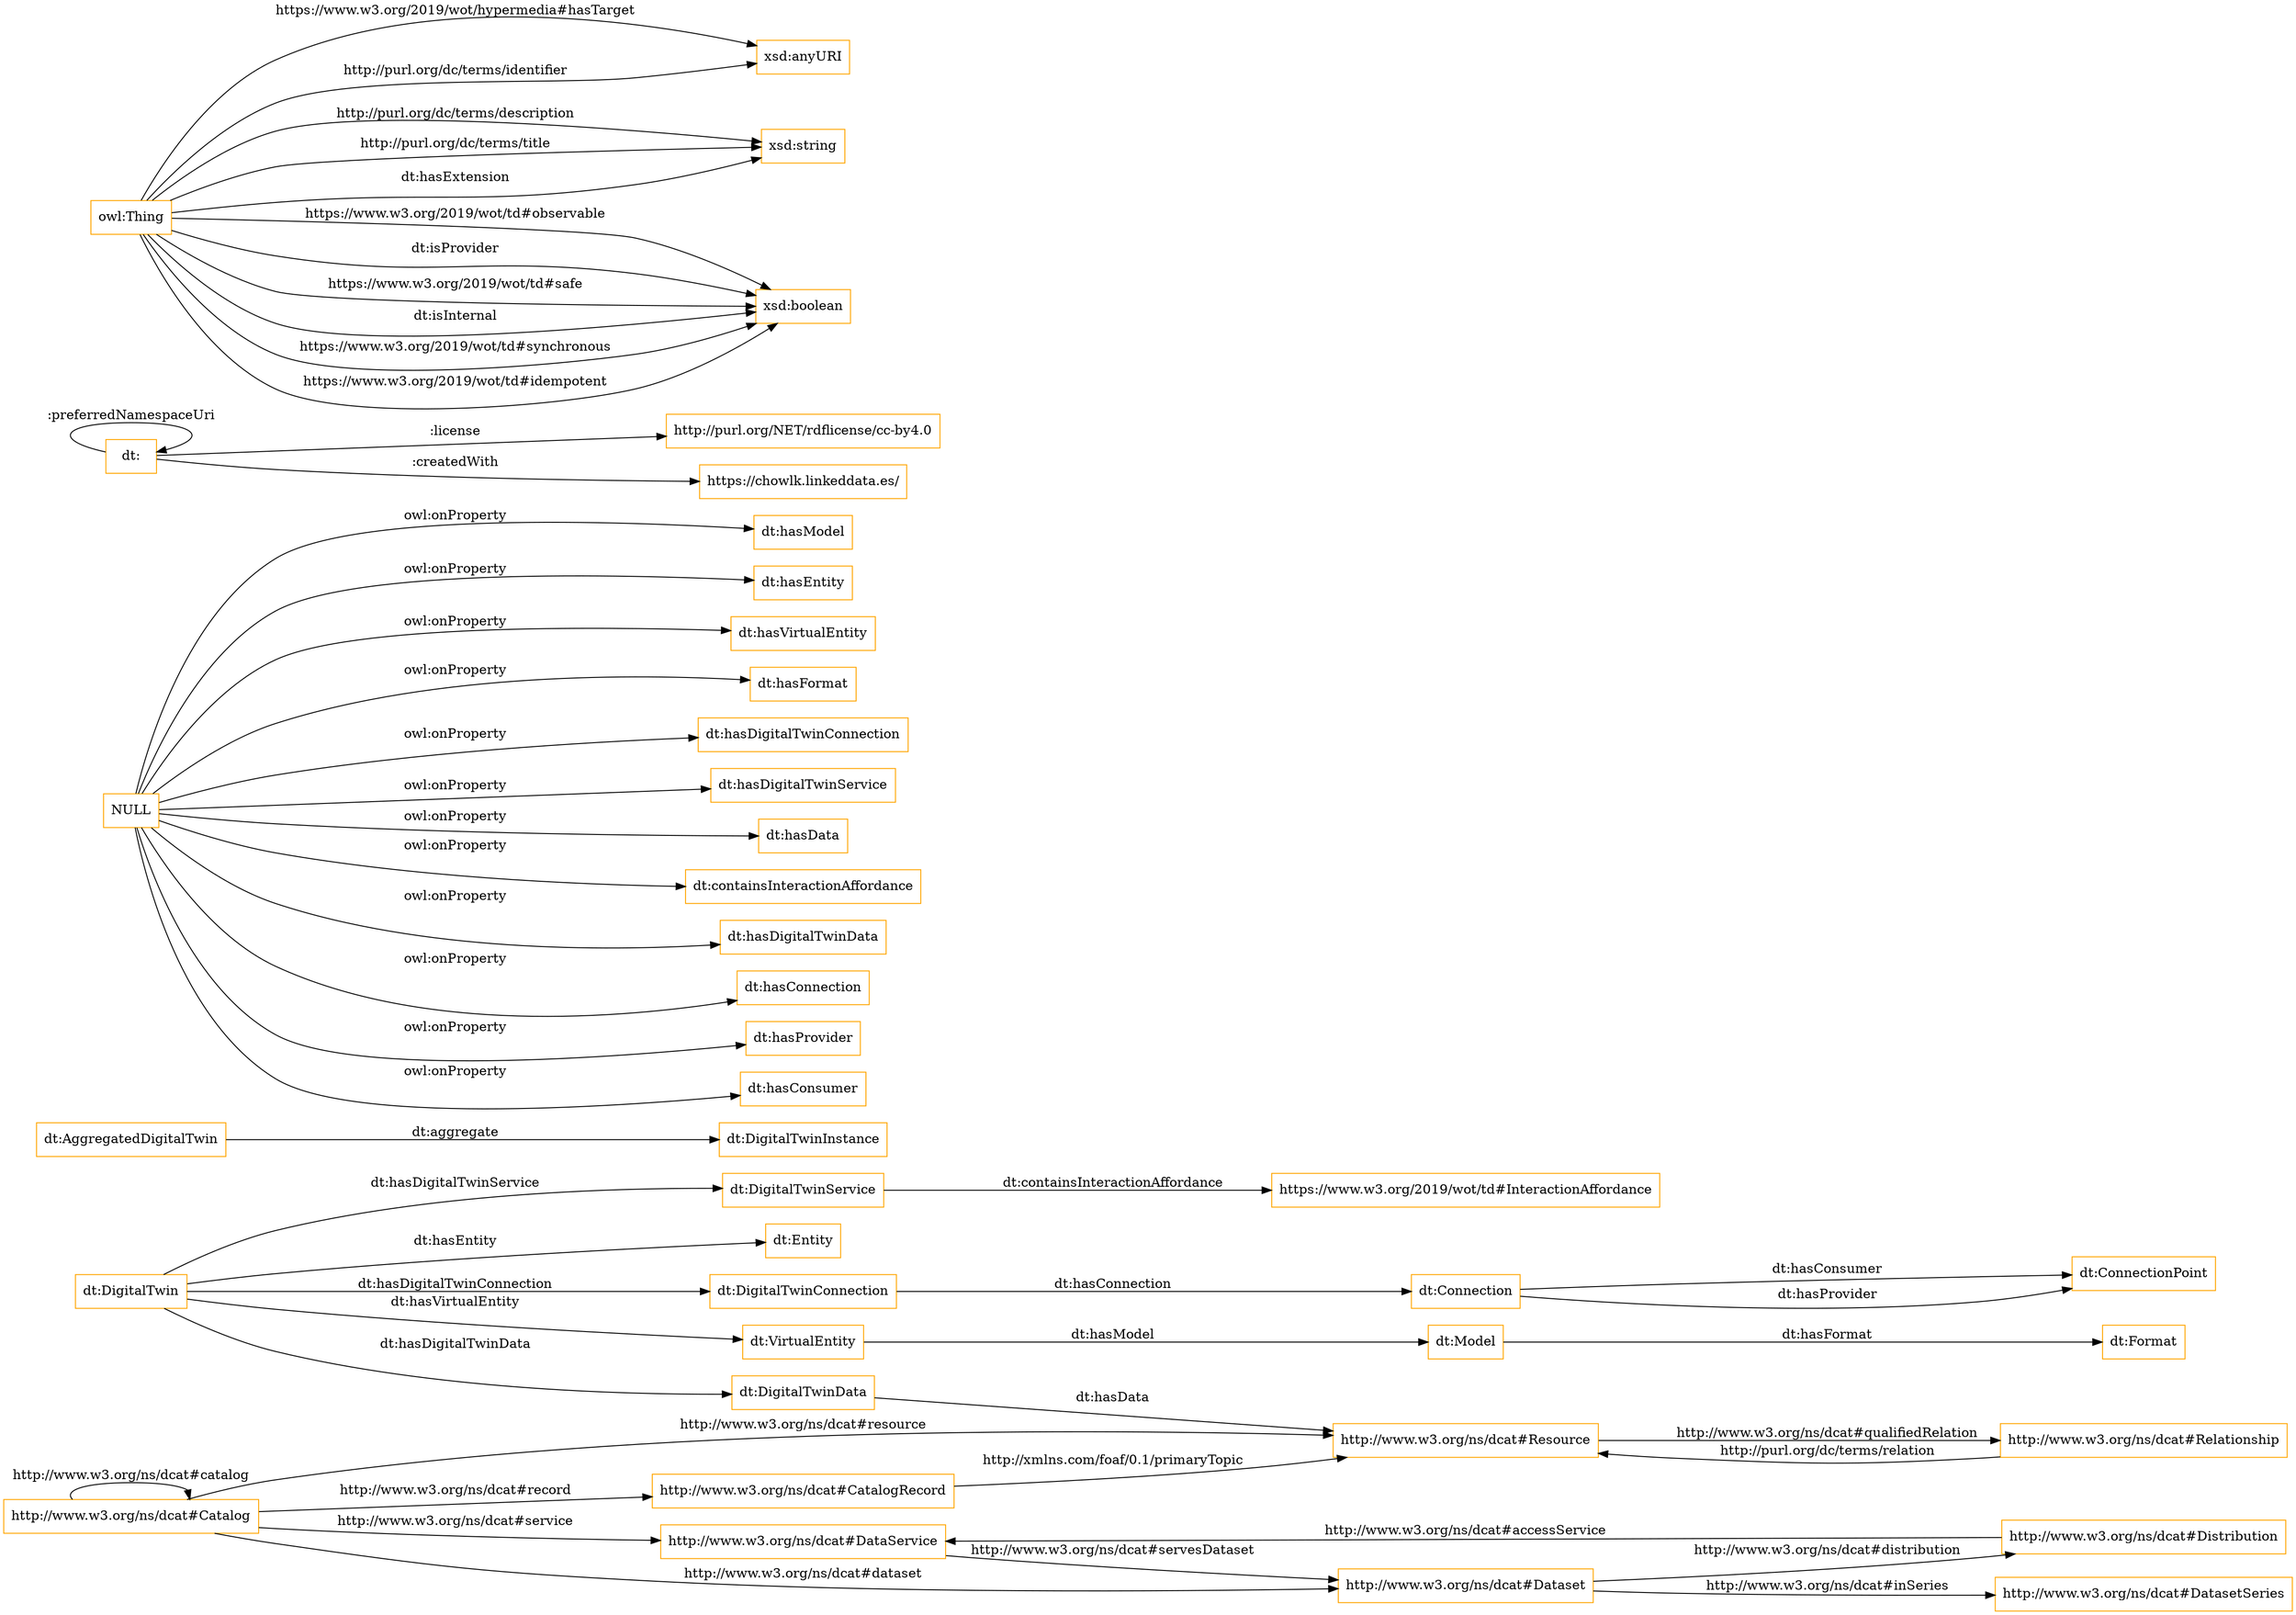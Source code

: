 digraph ar2dtool_diagram { 
rankdir=LR;
size="1501"
node [shape = rectangle, color="orange"]; "dt:DigitalTwin" "http://www.w3.org/ns/dcat#Distribution" "dt:VirtualEntity" "http://www.w3.org/ns/dcat#DataService" "dt:DigitalTwinData" "http://www.w3.org/ns/dcat#Resource" "http://www.w3.org/ns/dcat#Catalog" "dt:AggregatedDigitalTwin" "dt:ConnectionPoint" "https://www.w3.org/2019/wot/td#InteractionAffordance" "dt:Connection" "http://www.w3.org/ns/dcat#DatasetSeries" "dt:Entity" "dt:Model" "dt:DigitalTwinService" "http://www.w3.org/ns/dcat#Relationship" "dt:DigitalTwinInstance" "dt:DigitalTwinConnection" "http://www.w3.org/ns/dcat#Dataset" "dt:Format" "http://www.w3.org/ns/dcat#CatalogRecord" ; /*classes style*/
	"NULL" -> "dt:hasModel" [ label = "owl:onProperty" ];
	"NULL" -> "dt:hasEntity" [ label = "owl:onProperty" ];
	"NULL" -> "dt:hasVirtualEntity" [ label = "owl:onProperty" ];
	"NULL" -> "dt:hasFormat" [ label = "owl:onProperty" ];
	"NULL" -> "dt:hasDigitalTwinConnection" [ label = "owl:onProperty" ];
	"NULL" -> "dt:hasDigitalTwinService" [ label = "owl:onProperty" ];
	"NULL" -> "dt:hasData" [ label = "owl:onProperty" ];
	"NULL" -> "dt:containsInteractionAffordance" [ label = "owl:onProperty" ];
	"NULL" -> "dt:hasDigitalTwinData" [ label = "owl:onProperty" ];
	"NULL" -> "dt:hasConnection" [ label = "owl:onProperty" ];
	"NULL" -> "dt:hasProvider" [ label = "owl:onProperty" ];
	"NULL" -> "dt:hasConsumer" [ label = "owl:onProperty" ];
	"dt:" -> "dt:" [ label = ":preferredNamespaceUri" ];
	"dt:" -> "http://purl.org/NET/rdflicense/cc-by4.0" [ label = ":license" ];
	"dt:" -> "https://chowlk.linkeddata.es/" [ label = ":createdWith" ];
	"owl:Thing" -> "xsd:anyURI" [ label = "https://www.w3.org/2019/wot/hypermedia#hasTarget" ];
	"http://www.w3.org/ns/dcat#Catalog" -> "http://www.w3.org/ns/dcat#Resource" [ label = "http://www.w3.org/ns/dcat#resource" ];
	"dt:AggregatedDigitalTwin" -> "dt:DigitalTwinInstance" [ label = "dt:aggregate" ];
	"owl:Thing" -> "xsd:string" [ label = "http://purl.org/dc/terms/description" ];
	"dt:DigitalTwin" -> "dt:Entity" [ label = "dt:hasEntity" ];
	"dt:DigitalTwin" -> "dt:DigitalTwinService" [ label = "dt:hasDigitalTwinService" ];
	"dt:Connection" -> "dt:ConnectionPoint" [ label = "dt:hasConsumer" ];
	"dt:DigitalTwinConnection" -> "dt:Connection" [ label = "dt:hasConnection" ];
	"http://www.w3.org/ns/dcat#Distribution" -> "http://www.w3.org/ns/dcat#DataService" [ label = "http://www.w3.org/ns/dcat#accessService" ];
	"http://www.w3.org/ns/dcat#Catalog" -> "http://www.w3.org/ns/dcat#CatalogRecord" [ label = "http://www.w3.org/ns/dcat#record" ];
	"http://www.w3.org/ns/dcat#Resource" -> "http://www.w3.org/ns/dcat#Relationship" [ label = "http://www.w3.org/ns/dcat#qualifiedRelation" ];
	"http://www.w3.org/ns/dcat#CatalogRecord" -> "http://www.w3.org/ns/dcat#Resource" [ label = "http://xmlns.com/foaf/0.1/primaryTopic" ];
	"http://www.w3.org/ns/dcat#Catalog" -> "http://www.w3.org/ns/dcat#Dataset" [ label = "http://www.w3.org/ns/dcat#dataset" ];
	"owl:Thing" -> "xsd:boolean" [ label = "https://www.w3.org/2019/wot/td#observable" ];
	"http://www.w3.org/ns/dcat#DataService" -> "http://www.w3.org/ns/dcat#Dataset" [ label = "http://www.w3.org/ns/dcat#servesDataset" ];
	"dt:DigitalTwinService" -> "https://www.w3.org/2019/wot/td#InteractionAffordance" [ label = "dt:containsInteractionAffordance" ];
	"owl:Thing" -> "xsd:boolean" [ label = "dt:isProvider" ];
	"http://www.w3.org/ns/dcat#Catalog" -> "http://www.w3.org/ns/dcat#DataService" [ label = "http://www.w3.org/ns/dcat#service" ];
	"dt:Model" -> "dt:Format" [ label = "dt:hasFormat" ];
	"owl:Thing" -> "xsd:anyURI" [ label = "http://purl.org/dc/terms/identifier" ];
	"dt:DigitalTwin" -> "dt:DigitalTwinData" [ label = "dt:hasDigitalTwinData" ];
	"http://www.w3.org/ns/dcat#Catalog" -> "http://www.w3.org/ns/dcat#Catalog" [ label = "http://www.w3.org/ns/dcat#catalog" ];
	"http://www.w3.org/ns/dcat#Relationship" -> "http://www.w3.org/ns/dcat#Resource" [ label = "http://purl.org/dc/terms/relation" ];
	"dt:DigitalTwin" -> "dt:VirtualEntity" [ label = "dt:hasVirtualEntity" ];
	"owl:Thing" -> "xsd:boolean" [ label = "https://www.w3.org/2019/wot/td#safe" ];
	"dt:VirtualEntity" -> "dt:Model" [ label = "dt:hasModel" ];
	"dt:DigitalTwinData" -> "http://www.w3.org/ns/dcat#Resource" [ label = "dt:hasData" ];
	"owl:Thing" -> "xsd:boolean" [ label = "dt:isInternal" ];
	"http://www.w3.org/ns/dcat#Dataset" -> "http://www.w3.org/ns/dcat#Distribution" [ label = "http://www.w3.org/ns/dcat#distribution" ];
	"http://www.w3.org/ns/dcat#Dataset" -> "http://www.w3.org/ns/dcat#DatasetSeries" [ label = "http://www.w3.org/ns/dcat#inSeries" ];
	"dt:Connection" -> "dt:ConnectionPoint" [ label = "dt:hasProvider" ];
	"dt:DigitalTwin" -> "dt:DigitalTwinConnection" [ label = "dt:hasDigitalTwinConnection" ];
	"owl:Thing" -> "xsd:string" [ label = "http://purl.org/dc/terms/title" ];
	"owl:Thing" -> "xsd:boolean" [ label = "https://www.w3.org/2019/wot/td#synchronous" ];
	"owl:Thing" -> "xsd:boolean" [ label = "https://www.w3.org/2019/wot/td#idempotent" ];
	"owl:Thing" -> "xsd:string" [ label = "dt:hasExtension" ];

}
